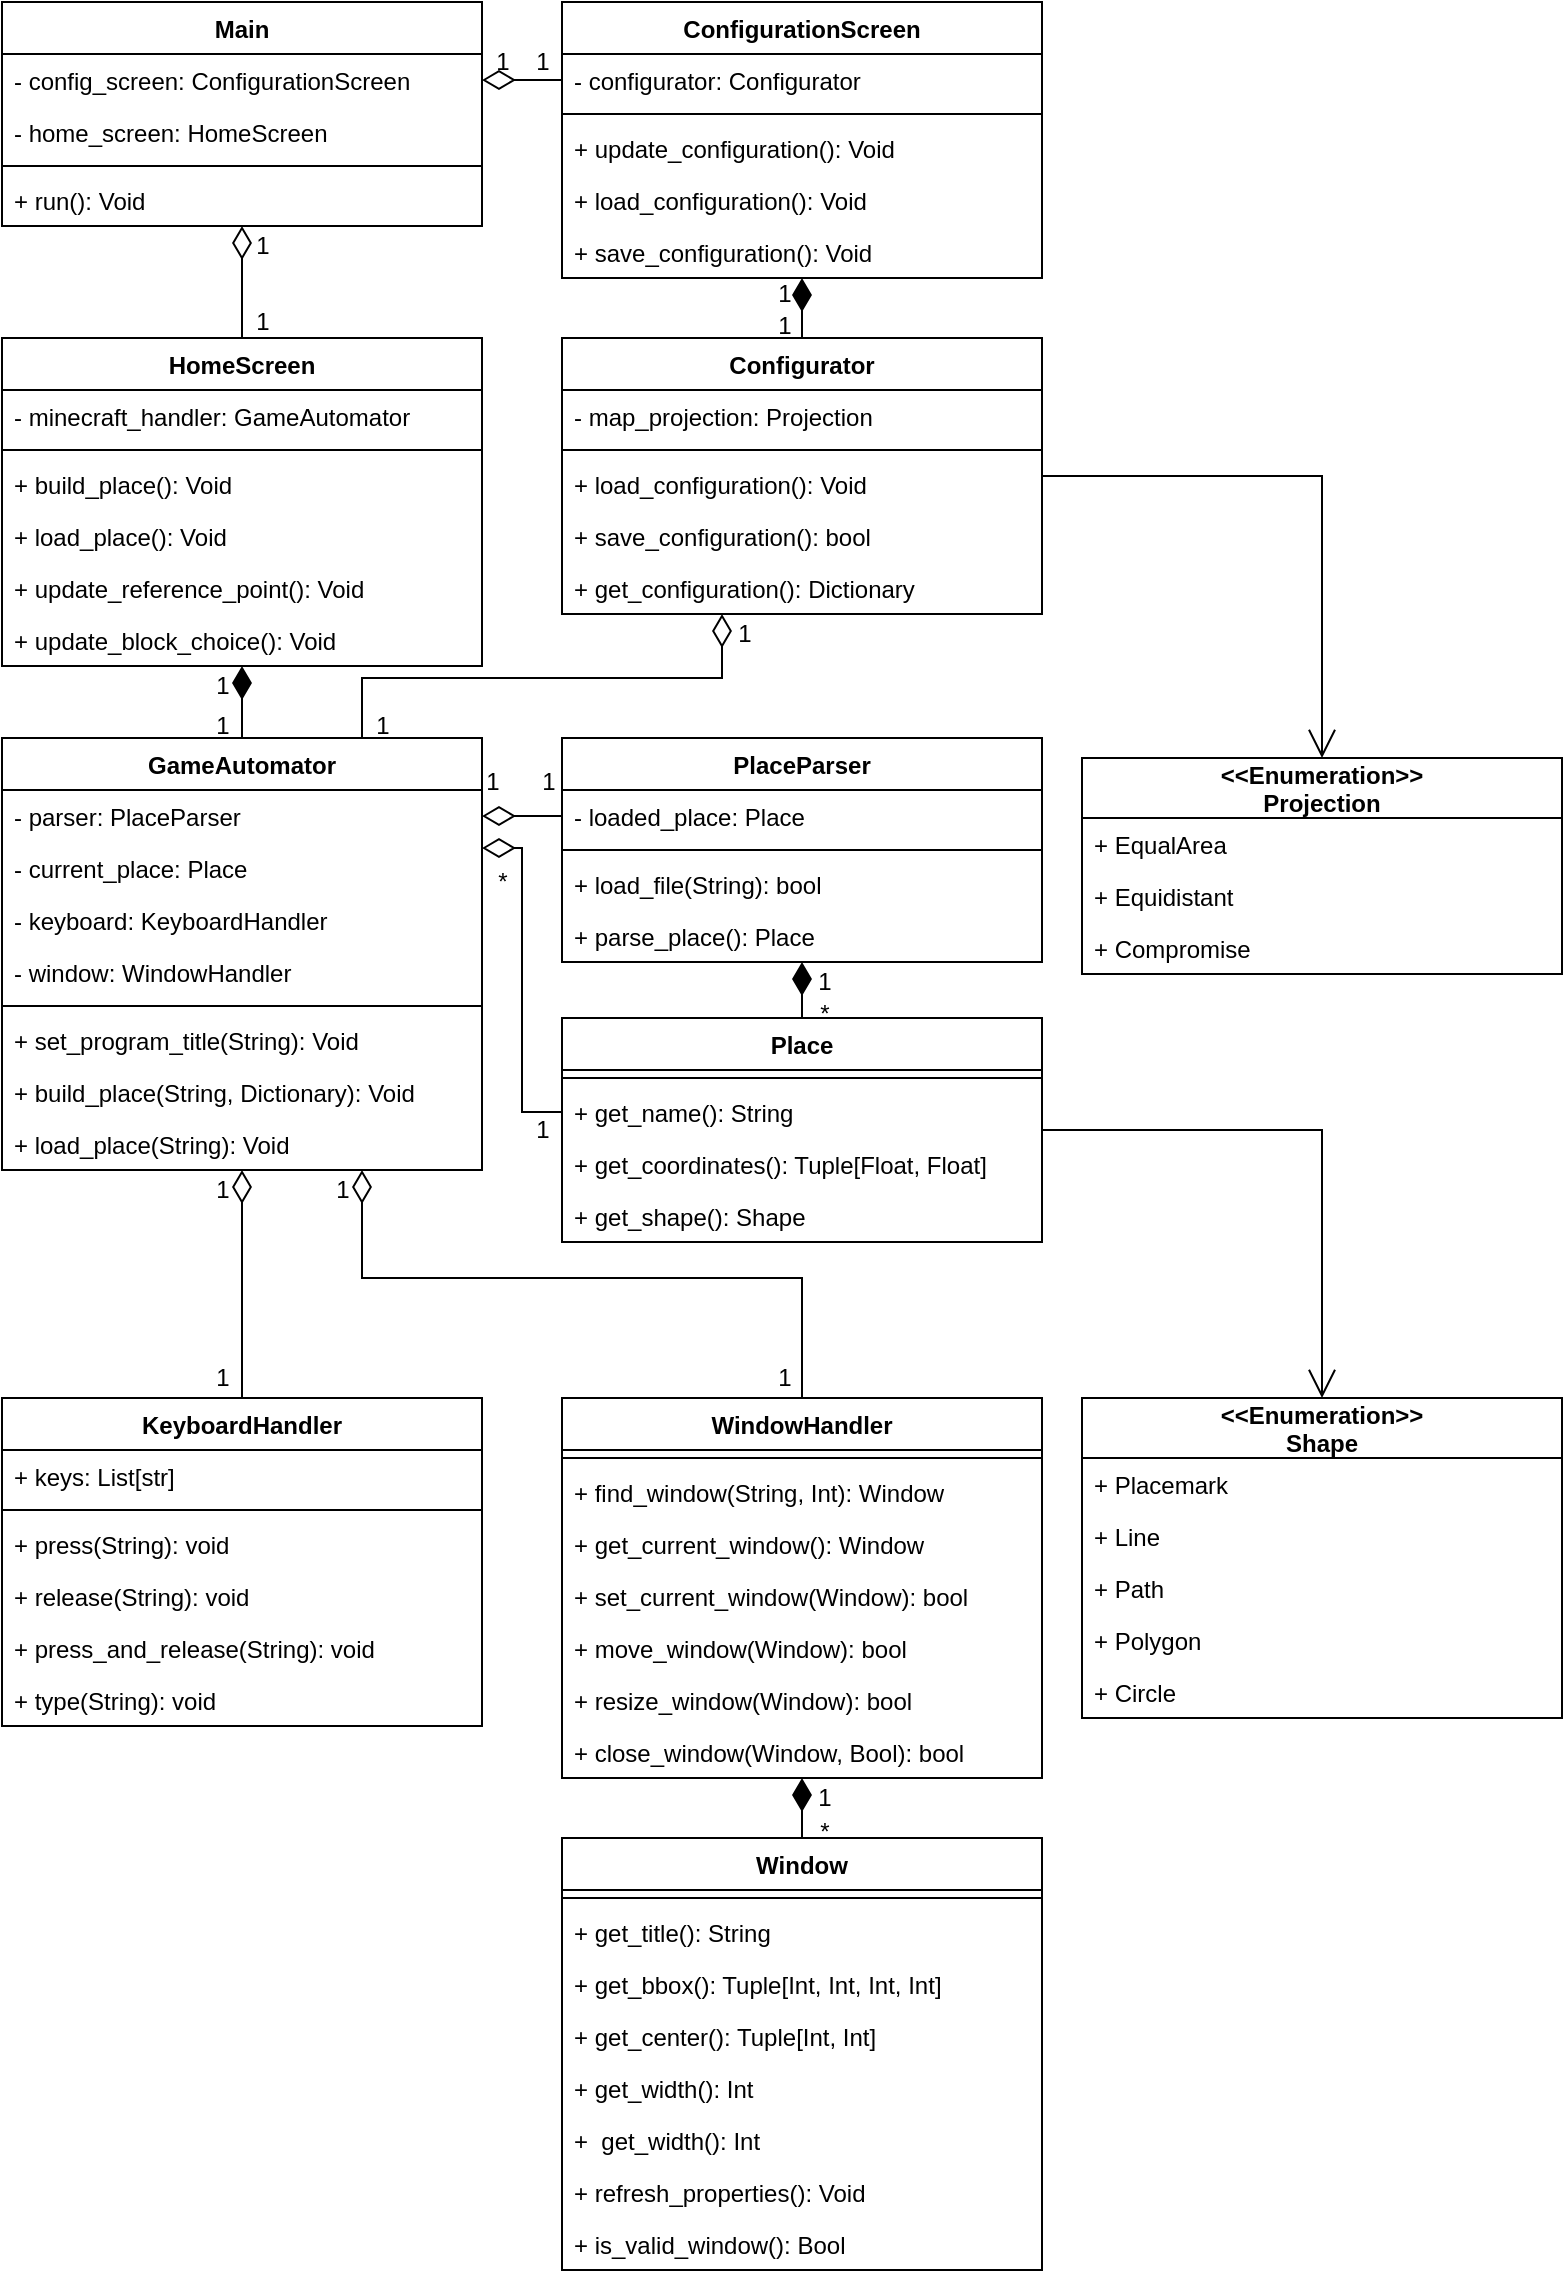 <mxfile version="16.1.2" type="device"><diagram id="C5RBs43oDa-KdzZeNtuy" name="Page-1"><mxGraphModel dx="275" dy="1025" grid="1" gridSize="10" guides="1" tooltips="1" connect="1" arrows="1" fold="1" page="1" pageScale="1" pageWidth="827" pageHeight="1169" math="0" shadow="0"><root><mxCell id="WIyWlLk6GJQsqaUBKTNV-0"/><mxCell id="WIyWlLk6GJQsqaUBKTNV-1" parent="WIyWlLk6GJQsqaUBKTNV-0"/><mxCell id="95CAglRb-f2j87i7K6Pp-135" style="edgeStyle=orthogonalEdgeStyle;rounded=0;orthogonalLoop=1;jettySize=auto;html=1;entryX=0.5;entryY=0;entryDx=0;entryDy=0;endArrow=none;endFill=0;jumpSize=6;endSize=12;startSize=14;startArrow=diamondThin;startFill=0;" parent="WIyWlLk6GJQsqaUBKTNV-1" source="95CAglRb-f2j87i7K6Pp-0" target="95CAglRb-f2j87i7K6Pp-16" edge="1"><mxGeometry relative="1" as="geometry"/></mxCell><mxCell id="95CAglRb-f2j87i7K6Pp-0" value="Main" style="swimlane;fontStyle=1;align=center;verticalAlign=top;childLayout=stackLayout;horizontal=1;startSize=26;horizontalStack=0;resizeParent=1;resizeParentMax=0;resizeLast=0;collapsible=1;marginBottom=0;" parent="WIyWlLk6GJQsqaUBKTNV-1" vertex="1"><mxGeometry x="860" y="50" width="240" height="112" as="geometry"/></mxCell><mxCell id="95CAglRb-f2j87i7K6Pp-1" value="- config_screen: ConfigurationScreen" style="text;strokeColor=none;fillColor=none;align=left;verticalAlign=top;spacingLeft=4;spacingRight=4;overflow=hidden;rotatable=0;points=[[0,0.5],[1,0.5]];portConstraint=eastwest;" parent="95CAglRb-f2j87i7K6Pp-0" vertex="1"><mxGeometry y="26" width="240" height="26" as="geometry"/></mxCell><mxCell id="95CAglRb-f2j87i7K6Pp-2" value="- home_screen: HomeScreen" style="text;strokeColor=none;fillColor=none;align=left;verticalAlign=top;spacingLeft=4;spacingRight=4;overflow=hidden;rotatable=0;points=[[0,0.5],[1,0.5]];portConstraint=eastwest;" parent="95CAglRb-f2j87i7K6Pp-0" vertex="1"><mxGeometry y="52" width="240" height="26" as="geometry"/></mxCell><mxCell id="95CAglRb-f2j87i7K6Pp-3" value="" style="line;strokeWidth=1;fillColor=none;align=left;verticalAlign=middle;spacingTop=-1;spacingLeft=3;spacingRight=3;rotatable=0;labelPosition=right;points=[];portConstraint=eastwest;" parent="95CAglRb-f2j87i7K6Pp-0" vertex="1"><mxGeometry y="78" width="240" height="8" as="geometry"/></mxCell><mxCell id="95CAglRb-f2j87i7K6Pp-8" value="+ run(): Void" style="text;strokeColor=none;fillColor=none;align=left;verticalAlign=top;spacingLeft=4;spacingRight=4;overflow=hidden;rotatable=0;points=[[0,0.5],[1,0.5]];portConstraint=eastwest;" parent="95CAglRb-f2j87i7K6Pp-0" vertex="1"><mxGeometry y="86" width="240" height="26" as="geometry"/></mxCell><mxCell id="95CAglRb-f2j87i7K6Pp-136" style="edgeStyle=orthogonalEdgeStyle;rounded=0;orthogonalLoop=1;jettySize=auto;html=1;entryX=0.5;entryY=0;entryDx=0;entryDy=0;endSize=12;startSize=14;endArrow=none;endFill=0;startArrow=diamondThin;startFill=1;" parent="WIyWlLk6GJQsqaUBKTNV-1" source="95CAglRb-f2j87i7K6Pp-9" target="95CAglRb-f2j87i7K6Pp-26" edge="1"><mxGeometry relative="1" as="geometry"/></mxCell><mxCell id="95CAglRb-f2j87i7K6Pp-9" value="ConfigurationScreen" style="swimlane;fontStyle=1;align=center;verticalAlign=top;childLayout=stackLayout;horizontal=1;startSize=26;horizontalStack=0;resizeParent=1;resizeParentMax=0;resizeLast=0;collapsible=1;marginBottom=0;" parent="WIyWlLk6GJQsqaUBKTNV-1" vertex="1"><mxGeometry x="1140" y="50" width="240" height="138" as="geometry"/></mxCell><mxCell id="95CAglRb-f2j87i7K6Pp-10" value="- configurator: Configurator" style="text;strokeColor=none;fillColor=none;align=left;verticalAlign=top;spacingLeft=4;spacingRight=4;overflow=hidden;rotatable=0;points=[[0,0.5],[1,0.5]];portConstraint=eastwest;" parent="95CAglRb-f2j87i7K6Pp-9" vertex="1"><mxGeometry y="26" width="240" height="26" as="geometry"/></mxCell><mxCell id="95CAglRb-f2j87i7K6Pp-11" value="" style="line;strokeWidth=1;fillColor=none;align=left;verticalAlign=middle;spacingTop=-1;spacingLeft=3;spacingRight=3;rotatable=0;labelPosition=right;points=[];portConstraint=eastwest;" parent="95CAglRb-f2j87i7K6Pp-9" vertex="1"><mxGeometry y="52" width="240" height="8" as="geometry"/></mxCell><mxCell id="95CAglRb-f2j87i7K6Pp-12" value="+ update_configuration(): Void" style="text;strokeColor=none;fillColor=none;align=left;verticalAlign=top;spacingLeft=4;spacingRight=4;overflow=hidden;rotatable=0;points=[[0,0.5],[1,0.5]];portConstraint=eastwest;" parent="95CAglRb-f2j87i7K6Pp-9" vertex="1"><mxGeometry y="60" width="240" height="26" as="geometry"/></mxCell><mxCell id="95CAglRb-f2j87i7K6Pp-13" value="+ load_configuration(): Void" style="text;strokeColor=none;fillColor=none;align=left;verticalAlign=top;spacingLeft=4;spacingRight=4;overflow=hidden;rotatable=0;points=[[0,0.5],[1,0.5]];portConstraint=eastwest;" parent="95CAglRb-f2j87i7K6Pp-9" vertex="1"><mxGeometry y="86" width="240" height="26" as="geometry"/></mxCell><mxCell id="95CAglRb-f2j87i7K6Pp-14" value="+ save_configuration(): Void" style="text;strokeColor=none;fillColor=none;align=left;verticalAlign=top;spacingLeft=4;spacingRight=4;overflow=hidden;rotatable=0;points=[[0,0.5],[1,0.5]];portConstraint=eastwest;" parent="95CAglRb-f2j87i7K6Pp-9" vertex="1"><mxGeometry y="112" width="240" height="26" as="geometry"/></mxCell><mxCell id="95CAglRb-f2j87i7K6Pp-137" style="edgeStyle=orthogonalEdgeStyle;rounded=0;orthogonalLoop=1;jettySize=auto;html=1;entryX=0.5;entryY=0;entryDx=0;entryDy=0;endSize=12;startSize=14;endArrow=none;endFill=0;startArrow=diamondThin;startFill=1;" parent="WIyWlLk6GJQsqaUBKTNV-1" source="95CAglRb-f2j87i7K6Pp-16" target="95CAglRb-f2j87i7K6Pp-37" edge="1"><mxGeometry relative="1" as="geometry"/></mxCell><mxCell id="95CAglRb-f2j87i7K6Pp-16" value="HomeScreen" style="swimlane;fontStyle=1;align=center;verticalAlign=top;childLayout=stackLayout;horizontal=1;startSize=26;horizontalStack=0;resizeParent=1;resizeParentMax=0;resizeLast=0;collapsible=1;marginBottom=0;" parent="WIyWlLk6GJQsqaUBKTNV-1" vertex="1"><mxGeometry x="860" y="218" width="240" height="164" as="geometry"/></mxCell><mxCell id="95CAglRb-f2j87i7K6Pp-17" value="- minecraft_handler: GameAutomator" style="text;strokeColor=none;fillColor=none;align=left;verticalAlign=top;spacingLeft=4;spacingRight=4;overflow=hidden;rotatable=0;points=[[0,0.5],[1,0.5]];portConstraint=eastwest;" parent="95CAglRb-f2j87i7K6Pp-16" vertex="1"><mxGeometry y="26" width="240" height="26" as="geometry"/></mxCell><mxCell id="95CAglRb-f2j87i7K6Pp-19" value="" style="line;strokeWidth=1;fillColor=none;align=left;verticalAlign=middle;spacingTop=-1;spacingLeft=3;spacingRight=3;rotatable=0;labelPosition=right;points=[];portConstraint=eastwest;" parent="95CAglRb-f2j87i7K6Pp-16" vertex="1"><mxGeometry y="52" width="240" height="8" as="geometry"/></mxCell><mxCell id="95CAglRb-f2j87i7K6Pp-20" value="+ build_place(): Void" style="text;strokeColor=none;fillColor=none;align=left;verticalAlign=top;spacingLeft=4;spacingRight=4;overflow=hidden;rotatable=0;points=[[0,0.5],[1,0.5]];portConstraint=eastwest;" parent="95CAglRb-f2j87i7K6Pp-16" vertex="1"><mxGeometry y="60" width="240" height="26" as="geometry"/></mxCell><mxCell id="95CAglRb-f2j87i7K6Pp-21" value="+ load_place(): Void" style="text;strokeColor=none;fillColor=none;align=left;verticalAlign=top;spacingLeft=4;spacingRight=4;overflow=hidden;rotatable=0;points=[[0,0.5],[1,0.5]];portConstraint=eastwest;" parent="95CAglRb-f2j87i7K6Pp-16" vertex="1"><mxGeometry y="86" width="240" height="26" as="geometry"/></mxCell><mxCell id="95CAglRb-f2j87i7K6Pp-22" value="+ update_reference_point(): Void" style="text;strokeColor=none;fillColor=none;align=left;verticalAlign=top;spacingLeft=4;spacingRight=4;overflow=hidden;rotatable=0;points=[[0,0.5],[1,0.5]];portConstraint=eastwest;" parent="95CAglRb-f2j87i7K6Pp-16" vertex="1"><mxGeometry y="112" width="240" height="26" as="geometry"/></mxCell><mxCell id="95CAglRb-f2j87i7K6Pp-23" value="+ update_block_choice(): Void" style="text;strokeColor=none;fillColor=none;align=left;verticalAlign=top;spacingLeft=4;spacingRight=4;overflow=hidden;rotatable=0;points=[[0,0.5],[1,0.5]];portConstraint=eastwest;" parent="95CAglRb-f2j87i7K6Pp-16" vertex="1"><mxGeometry y="138" width="240" height="26" as="geometry"/></mxCell><mxCell id="95CAglRb-f2j87i7K6Pp-138" style="edgeStyle=orthogonalEdgeStyle;rounded=0;orthogonalLoop=1;jettySize=auto;html=1;entryX=0.75;entryY=0;entryDx=0;entryDy=0;endSize=12;startSize=14;endArrow=none;endFill=0;startArrow=diamondThin;startFill=0;" parent="WIyWlLk6GJQsqaUBKTNV-1" source="95CAglRb-f2j87i7K6Pp-26" target="95CAglRb-f2j87i7K6Pp-37" edge="1"><mxGeometry relative="1" as="geometry"><Array as="points"><mxPoint x="1220" y="388"/><mxPoint x="1040" y="388"/></Array></mxGeometry></mxCell><mxCell id="95CAglRb-f2j87i7K6Pp-139" style="edgeStyle=orthogonalEdgeStyle;rounded=0;orthogonalLoop=1;jettySize=auto;html=1;entryX=0.5;entryY=0;entryDx=0;entryDy=0;endSize=12;startSize=14;endArrow=open;endFill=0;" parent="WIyWlLk6GJQsqaUBKTNV-1" source="95CAglRb-f2j87i7K6Pp-26" target="95CAglRb-f2j87i7K6Pp-109" edge="1"><mxGeometry relative="1" as="geometry"/></mxCell><mxCell id="95CAglRb-f2j87i7K6Pp-26" value="Configurator" style="swimlane;fontStyle=1;align=center;verticalAlign=top;childLayout=stackLayout;horizontal=1;startSize=26;horizontalStack=0;resizeParent=1;resizeParentMax=0;resizeLast=0;collapsible=1;marginBottom=0;" parent="WIyWlLk6GJQsqaUBKTNV-1" vertex="1"><mxGeometry x="1140" y="218" width="240" height="138" as="geometry"/></mxCell><mxCell id="95CAglRb-f2j87i7K6Pp-114" value="- map_projection: Projection" style="text;strokeColor=none;fillColor=none;align=left;verticalAlign=top;spacingLeft=4;spacingRight=4;overflow=hidden;rotatable=0;points=[[0,0.5],[1,0.5]];portConstraint=eastwest;" parent="95CAglRb-f2j87i7K6Pp-26" vertex="1"><mxGeometry y="26" width="240" height="26" as="geometry"/></mxCell><mxCell id="95CAglRb-f2j87i7K6Pp-33" value="" style="line;strokeWidth=1;fillColor=none;align=left;verticalAlign=middle;spacingTop=-1;spacingLeft=3;spacingRight=3;rotatable=0;labelPosition=right;points=[];portConstraint=eastwest;" parent="95CAglRb-f2j87i7K6Pp-26" vertex="1"><mxGeometry y="52" width="240" height="8" as="geometry"/></mxCell><mxCell id="95CAglRb-f2j87i7K6Pp-34" value="+ load_configuration(): Void" style="text;strokeColor=none;fillColor=none;align=left;verticalAlign=top;spacingLeft=4;spacingRight=4;overflow=hidden;rotatable=0;points=[[0,0.5],[1,0.5]];portConstraint=eastwest;" parent="95CAglRb-f2j87i7K6Pp-26" vertex="1"><mxGeometry y="60" width="240" height="26" as="geometry"/></mxCell><mxCell id="95CAglRb-f2j87i7K6Pp-35" value="+ save_configuration(): bool" style="text;strokeColor=none;fillColor=none;align=left;verticalAlign=top;spacingLeft=4;spacingRight=4;overflow=hidden;rotatable=0;points=[[0,0.5],[1,0.5]];portConstraint=eastwest;" parent="95CAglRb-f2j87i7K6Pp-26" vertex="1"><mxGeometry y="86" width="240" height="26" as="geometry"/></mxCell><mxCell id="95CAglRb-f2j87i7K6Pp-36" value="+ get_configuration(): Dictionary" style="text;strokeColor=none;fillColor=none;align=left;verticalAlign=top;spacingLeft=4;spacingRight=4;overflow=hidden;rotatable=0;points=[[0,0.5],[1,0.5]];portConstraint=eastwest;" parent="95CAglRb-f2j87i7K6Pp-26" vertex="1"><mxGeometry y="112" width="240" height="26" as="geometry"/></mxCell><mxCell id="95CAglRb-f2j87i7K6Pp-126" style="edgeStyle=orthogonalEdgeStyle;rounded=0;orthogonalLoop=1;jettySize=auto;html=1;entryX=0.5;entryY=0;entryDx=0;entryDy=0;endSize=12;startSize=14;endArrow=none;endFill=0;startArrow=diamondThin;startFill=0;" parent="WIyWlLk6GJQsqaUBKTNV-1" source="95CAglRb-f2j87i7K6Pp-37" target="95CAglRb-f2j87i7K6Pp-55" edge="1"><mxGeometry relative="1" as="geometry"/></mxCell><mxCell id="95CAglRb-f2j87i7K6Pp-127" style="edgeStyle=orthogonalEdgeStyle;rounded=0;orthogonalLoop=1;jettySize=auto;html=1;entryX=0.5;entryY=0;entryDx=0;entryDy=0;endSize=12;startSize=14;endArrow=none;endFill=0;startArrow=diamondThin;startFill=0;" parent="WIyWlLk6GJQsqaUBKTNV-1" source="95CAglRb-f2j87i7K6Pp-37" target="95CAglRb-f2j87i7K6Pp-94" edge="1"><mxGeometry relative="1" as="geometry"><Array as="points"><mxPoint x="1040" y="688"/><mxPoint x="1260" y="688"/></Array></mxGeometry></mxCell><mxCell id="95CAglRb-f2j87i7K6Pp-37" value="GameAutomator" style="swimlane;fontStyle=1;align=center;verticalAlign=top;childLayout=stackLayout;horizontal=1;startSize=26;horizontalStack=0;resizeParent=1;resizeParentMax=0;resizeLast=0;collapsible=1;marginBottom=0;" parent="WIyWlLk6GJQsqaUBKTNV-1" vertex="1"><mxGeometry x="860" y="418" width="240" height="216" as="geometry"/></mxCell><mxCell id="95CAglRb-f2j87i7K6Pp-43" value="- parser: PlaceParser" style="text;strokeColor=none;fillColor=none;align=left;verticalAlign=top;spacingLeft=4;spacingRight=4;overflow=hidden;rotatable=0;points=[[0,0.5],[1,0.5]];portConstraint=eastwest;" parent="95CAglRb-f2j87i7K6Pp-37" vertex="1"><mxGeometry y="26" width="240" height="26" as="geometry"/></mxCell><mxCell id="95CAglRb-f2j87i7K6Pp-39" value="- current_place: Place" style="text;strokeColor=none;fillColor=none;align=left;verticalAlign=top;spacingLeft=4;spacingRight=4;overflow=hidden;rotatable=0;points=[[0,0.5],[1,0.5]];portConstraint=eastwest;" parent="95CAglRb-f2j87i7K6Pp-37" vertex="1"><mxGeometry y="52" width="240" height="26" as="geometry"/></mxCell><mxCell id="95CAglRb-f2j87i7K6Pp-41" value="- keyboard: KeyboardHandler" style="text;strokeColor=none;fillColor=none;align=left;verticalAlign=top;spacingLeft=4;spacingRight=4;overflow=hidden;rotatable=0;points=[[0,0.5],[1,0.5]];portConstraint=eastwest;" parent="95CAglRb-f2j87i7K6Pp-37" vertex="1"><mxGeometry y="78" width="240" height="26" as="geometry"/></mxCell><mxCell id="95CAglRb-f2j87i7K6Pp-42" value="- window: WindowHandler" style="text;strokeColor=none;fillColor=none;align=left;verticalAlign=top;spacingLeft=4;spacingRight=4;overflow=hidden;rotatable=0;points=[[0,0.5],[1,0.5]];portConstraint=eastwest;" parent="95CAglRb-f2j87i7K6Pp-37" vertex="1"><mxGeometry y="104" width="240" height="26" as="geometry"/></mxCell><mxCell id="95CAglRb-f2j87i7K6Pp-44" value="" style="line;strokeWidth=1;fillColor=none;align=left;verticalAlign=middle;spacingTop=-1;spacingLeft=3;spacingRight=3;rotatable=0;labelPosition=right;points=[];portConstraint=eastwest;" parent="95CAglRb-f2j87i7K6Pp-37" vertex="1"><mxGeometry y="130" width="240" height="8" as="geometry"/></mxCell><mxCell id="95CAglRb-f2j87i7K6Pp-52" value="+ set_program_title(String): Void" style="text;strokeColor=none;fillColor=none;align=left;verticalAlign=top;spacingLeft=4;spacingRight=4;overflow=hidden;rotatable=0;points=[[0,0.5],[1,0.5]];portConstraint=eastwest;" parent="95CAglRb-f2j87i7K6Pp-37" vertex="1"><mxGeometry y="138" width="240" height="26" as="geometry"/></mxCell><mxCell id="95CAglRb-f2j87i7K6Pp-53" value="+ build_place(String, Dictionary): Void" style="text;strokeColor=none;fillColor=none;align=left;verticalAlign=top;spacingLeft=4;spacingRight=4;overflow=hidden;rotatable=0;points=[[0,0.5],[1,0.5]];portConstraint=eastwest;" parent="95CAglRb-f2j87i7K6Pp-37" vertex="1"><mxGeometry y="164" width="240" height="26" as="geometry"/></mxCell><mxCell id="95CAglRb-f2j87i7K6Pp-54" value="+ load_place(String): Void" style="text;strokeColor=none;fillColor=none;align=left;verticalAlign=top;spacingLeft=4;spacingRight=4;overflow=hidden;rotatable=0;points=[[0,0.5],[1,0.5]];portConstraint=eastwest;" parent="95CAglRb-f2j87i7K6Pp-37" vertex="1"><mxGeometry y="190" width="240" height="26" as="geometry"/></mxCell><mxCell id="95CAglRb-f2j87i7K6Pp-55" value="KeyboardHandler" style="swimlane;fontStyle=1;align=center;verticalAlign=top;childLayout=stackLayout;horizontal=1;startSize=26;horizontalStack=0;resizeParent=1;resizeParentMax=0;resizeLast=0;collapsible=1;marginBottom=0;" parent="WIyWlLk6GJQsqaUBKTNV-1" vertex="1"><mxGeometry x="860" y="748" width="240" height="164" as="geometry"/></mxCell><mxCell id="95CAglRb-f2j87i7K6Pp-57" value="+ keys: List[str]" style="text;strokeColor=none;fillColor=none;align=left;verticalAlign=top;spacingLeft=4;spacingRight=4;overflow=hidden;rotatable=0;points=[[0,0.5],[1,0.5]];portConstraint=eastwest;" parent="95CAglRb-f2j87i7K6Pp-55" vertex="1"><mxGeometry y="26" width="240" height="26" as="geometry"/></mxCell><mxCell id="95CAglRb-f2j87i7K6Pp-58" value="" style="line;strokeWidth=1;fillColor=none;align=left;verticalAlign=middle;spacingTop=-1;spacingLeft=3;spacingRight=3;rotatable=0;labelPosition=right;points=[];portConstraint=eastwest;" parent="95CAglRb-f2j87i7K6Pp-55" vertex="1"><mxGeometry y="52" width="240" height="8" as="geometry"/></mxCell><mxCell id="95CAglRb-f2j87i7K6Pp-60" value="+ press(String): void" style="text;strokeColor=none;fillColor=none;align=left;verticalAlign=top;spacingLeft=4;spacingRight=4;overflow=hidden;rotatable=0;points=[[0,0.5],[1,0.5]];portConstraint=eastwest;" parent="95CAglRb-f2j87i7K6Pp-55" vertex="1"><mxGeometry y="60" width="240" height="26" as="geometry"/></mxCell><mxCell id="95CAglRb-f2j87i7K6Pp-61" value="+ release(String): void" style="text;strokeColor=none;fillColor=none;align=left;verticalAlign=top;spacingLeft=4;spacingRight=4;overflow=hidden;rotatable=0;points=[[0,0.5],[1,0.5]];portConstraint=eastwest;" parent="95CAglRb-f2j87i7K6Pp-55" vertex="1"><mxGeometry y="86" width="240" height="26" as="geometry"/></mxCell><mxCell id="95CAglRb-f2j87i7K6Pp-62" value="+ press_and_release(String): void" style="text;strokeColor=none;fillColor=none;align=left;verticalAlign=top;spacingLeft=4;spacingRight=4;overflow=hidden;rotatable=0;points=[[0,0.5],[1,0.5]];portConstraint=eastwest;" parent="95CAglRb-f2j87i7K6Pp-55" vertex="1"><mxGeometry y="112" width="240" height="26" as="geometry"/></mxCell><mxCell id="95CAglRb-f2j87i7K6Pp-63" value="+ type(String): void" style="text;strokeColor=none;fillColor=none;align=left;verticalAlign=top;spacingLeft=4;spacingRight=4;overflow=hidden;rotatable=0;points=[[0,0.5],[1,0.5]];portConstraint=eastwest;" parent="95CAglRb-f2j87i7K6Pp-55" vertex="1"><mxGeometry y="138" width="240" height="26" as="geometry"/></mxCell><mxCell id="95CAglRb-f2j87i7K6Pp-120" style="edgeStyle=orthogonalEdgeStyle;rounded=0;orthogonalLoop=1;jettySize=auto;html=1;entryX=0.5;entryY=0;entryDx=0;entryDy=0;endArrow=none;endFill=0;endSize=12;startSize=14;startArrow=diamondThin;startFill=1;" parent="WIyWlLk6GJQsqaUBKTNV-1" source="95CAglRb-f2j87i7K6Pp-64" target="95CAglRb-f2j87i7K6Pp-71" edge="1"><mxGeometry relative="1" as="geometry"/></mxCell><mxCell id="95CAglRb-f2j87i7K6Pp-64" value="PlaceParser" style="swimlane;fontStyle=1;align=center;verticalAlign=top;childLayout=stackLayout;horizontal=1;startSize=26;horizontalStack=0;resizeParent=1;resizeParentMax=0;resizeLast=0;collapsible=1;marginBottom=0;" parent="WIyWlLk6GJQsqaUBKTNV-1" vertex="1"><mxGeometry x="1140" y="418" width="240" height="112" as="geometry"/></mxCell><mxCell id="95CAglRb-f2j87i7K6Pp-66" value="- loaded_place: Place" style="text;strokeColor=none;fillColor=none;align=left;verticalAlign=top;spacingLeft=4;spacingRight=4;overflow=hidden;rotatable=0;points=[[0,0.5],[1,0.5]];portConstraint=eastwest;" parent="95CAglRb-f2j87i7K6Pp-64" vertex="1"><mxGeometry y="26" width="240" height="26" as="geometry"/></mxCell><mxCell id="95CAglRb-f2j87i7K6Pp-67" value="" style="line;strokeWidth=1;fillColor=none;align=left;verticalAlign=middle;spacingTop=-1;spacingLeft=3;spacingRight=3;rotatable=0;labelPosition=right;points=[];portConstraint=eastwest;" parent="95CAglRb-f2j87i7K6Pp-64" vertex="1"><mxGeometry y="52" width="240" height="8" as="geometry"/></mxCell><mxCell id="95CAglRb-f2j87i7K6Pp-68" value="+ load_file(String): bool" style="text;strokeColor=none;fillColor=none;align=left;verticalAlign=top;spacingLeft=4;spacingRight=4;overflow=hidden;rotatable=0;points=[[0,0.5],[1,0.5]];portConstraint=eastwest;" parent="95CAglRb-f2j87i7K6Pp-64" vertex="1"><mxGeometry y="60" width="240" height="26" as="geometry"/></mxCell><mxCell id="95CAglRb-f2j87i7K6Pp-69" value="+ parse_place(): Place" style="text;strokeColor=none;fillColor=none;align=left;verticalAlign=top;spacingLeft=4;spacingRight=4;overflow=hidden;rotatable=0;points=[[0,0.5],[1,0.5]];portConstraint=eastwest;" parent="95CAglRb-f2j87i7K6Pp-64" vertex="1"><mxGeometry y="86" width="240" height="26" as="geometry"/></mxCell><mxCell id="95CAglRb-f2j87i7K6Pp-141" style="edgeStyle=orthogonalEdgeStyle;rounded=0;jumpSize=6;orthogonalLoop=1;jettySize=auto;html=1;entryX=0.5;entryY=0;entryDx=0;entryDy=0;endArrow=open;endFill=0;startSize=14;endSize=12;" parent="WIyWlLk6GJQsqaUBKTNV-1" source="95CAglRb-f2j87i7K6Pp-71" target="95CAglRb-f2j87i7K6Pp-103" edge="1"><mxGeometry relative="1" as="geometry"/></mxCell><mxCell id="95CAglRb-f2j87i7K6Pp-71" value="Place" style="swimlane;fontStyle=1;align=center;verticalAlign=top;childLayout=stackLayout;horizontal=1;startSize=26;horizontalStack=0;resizeParent=1;resizeParentMax=0;resizeLast=0;collapsible=1;marginBottom=0;" parent="WIyWlLk6GJQsqaUBKTNV-1" vertex="1"><mxGeometry x="1140" y="558" width="240" height="112" as="geometry"/></mxCell><mxCell id="95CAglRb-f2j87i7K6Pp-75" value="" style="line;strokeWidth=1;fillColor=none;align=left;verticalAlign=middle;spacingTop=-1;spacingLeft=3;spacingRight=3;rotatable=0;labelPosition=right;points=[];portConstraint=eastwest;" parent="95CAglRb-f2j87i7K6Pp-71" vertex="1"><mxGeometry y="26" width="240" height="8" as="geometry"/></mxCell><mxCell id="95CAglRb-f2j87i7K6Pp-76" value="+ get_name(): String" style="text;strokeColor=none;fillColor=none;align=left;verticalAlign=top;spacingLeft=4;spacingRight=4;overflow=hidden;rotatable=0;points=[[0,0.5],[1,0.5]];portConstraint=eastwest;" parent="95CAglRb-f2j87i7K6Pp-71" vertex="1"><mxGeometry y="34" width="240" height="26" as="geometry"/></mxCell><mxCell id="95CAglRb-f2j87i7K6Pp-77" value="+ get_coordinates(): Tuple[Float, Float]" style="text;strokeColor=none;fillColor=none;align=left;verticalAlign=top;spacingLeft=4;spacingRight=4;overflow=hidden;rotatable=0;points=[[0,0.5],[1,0.5]];portConstraint=eastwest;" parent="95CAglRb-f2j87i7K6Pp-71" vertex="1"><mxGeometry y="60" width="240" height="26" as="geometry"/></mxCell><mxCell id="95CAglRb-f2j87i7K6Pp-78" value="+ get_shape(): Shape" style="text;strokeColor=none;fillColor=none;align=left;verticalAlign=top;spacingLeft=4;spacingRight=4;overflow=hidden;rotatable=0;points=[[0,0.5],[1,0.5]];portConstraint=eastwest;" parent="95CAglRb-f2j87i7K6Pp-71" vertex="1"><mxGeometry y="86" width="240" height="26" as="geometry"/></mxCell><mxCell id="95CAglRb-f2j87i7K6Pp-79" value="Window" style="swimlane;fontStyle=1;align=center;verticalAlign=top;childLayout=stackLayout;horizontal=1;startSize=26;horizontalStack=0;resizeParent=1;resizeParentMax=0;resizeLast=0;collapsible=1;marginBottom=0;" parent="WIyWlLk6GJQsqaUBKTNV-1" vertex="1"><mxGeometry x="1140" y="968" width="240" height="216" as="geometry"/></mxCell><mxCell id="95CAglRb-f2j87i7K6Pp-86" value="" style="line;strokeWidth=1;fillColor=none;align=left;verticalAlign=middle;spacingTop=-1;spacingLeft=3;spacingRight=3;rotatable=0;labelPosition=right;points=[];portConstraint=eastwest;" parent="95CAglRb-f2j87i7K6Pp-79" vertex="1"><mxGeometry y="26" width="240" height="8" as="geometry"/></mxCell><mxCell id="95CAglRb-f2j87i7K6Pp-87" value="+ get_title(): String" style="text;strokeColor=none;fillColor=none;align=left;verticalAlign=top;spacingLeft=4;spacingRight=4;overflow=hidden;rotatable=0;points=[[0,0.5],[1,0.5]];portConstraint=eastwest;" parent="95CAglRb-f2j87i7K6Pp-79" vertex="1"><mxGeometry y="34" width="240" height="26" as="geometry"/></mxCell><mxCell id="95CAglRb-f2j87i7K6Pp-88" value="+ get_bbox(): Tuple[Int, Int, Int, Int]" style="text;strokeColor=none;fillColor=none;align=left;verticalAlign=top;spacingLeft=4;spacingRight=4;overflow=hidden;rotatable=0;points=[[0,0.5],[1,0.5]];portConstraint=eastwest;" parent="95CAglRb-f2j87i7K6Pp-79" vertex="1"><mxGeometry y="60" width="240" height="26" as="geometry"/></mxCell><mxCell id="95CAglRb-f2j87i7K6Pp-89" value="+ get_center(): Tuple[Int, Int]" style="text;strokeColor=none;fillColor=none;align=left;verticalAlign=top;spacingLeft=4;spacingRight=4;overflow=hidden;rotatable=0;points=[[0,0.5],[1,0.5]];portConstraint=eastwest;" parent="95CAglRb-f2j87i7K6Pp-79" vertex="1"><mxGeometry y="86" width="240" height="26" as="geometry"/></mxCell><mxCell id="95CAglRb-f2j87i7K6Pp-90" value="+ get_width(): Int" style="text;strokeColor=none;fillColor=none;align=left;verticalAlign=top;spacingLeft=4;spacingRight=4;overflow=hidden;rotatable=0;points=[[0,0.5],[1,0.5]];portConstraint=eastwest;" parent="95CAglRb-f2j87i7K6Pp-79" vertex="1"><mxGeometry y="112" width="240" height="26" as="geometry"/></mxCell><mxCell id="95CAglRb-f2j87i7K6Pp-91" value="+  get_width(): Int" style="text;strokeColor=none;fillColor=none;align=left;verticalAlign=top;spacingLeft=4;spacingRight=4;overflow=hidden;rotatable=0;points=[[0,0.5],[1,0.5]];portConstraint=eastwest;" parent="95CAglRb-f2j87i7K6Pp-79" vertex="1"><mxGeometry y="138" width="240" height="26" as="geometry"/></mxCell><mxCell id="95CAglRb-f2j87i7K6Pp-92" value="+ refresh_properties(): Void" style="text;strokeColor=none;fillColor=none;align=left;verticalAlign=top;spacingLeft=4;spacingRight=4;overflow=hidden;rotatable=0;points=[[0,0.5],[1,0.5]];portConstraint=eastwest;" parent="95CAglRb-f2j87i7K6Pp-79" vertex="1"><mxGeometry y="164" width="240" height="26" as="geometry"/></mxCell><mxCell id="95CAglRb-f2j87i7K6Pp-93" value="+ is_valid_window(): Bool" style="text;strokeColor=none;fillColor=none;align=left;verticalAlign=top;spacingLeft=4;spacingRight=4;overflow=hidden;rotatable=0;points=[[0,0.5],[1,0.5]];portConstraint=eastwest;" parent="95CAglRb-f2j87i7K6Pp-79" vertex="1"><mxGeometry y="190" width="240" height="26" as="geometry"/></mxCell><mxCell id="95CAglRb-f2j87i7K6Pp-129" style="edgeStyle=orthogonalEdgeStyle;rounded=0;orthogonalLoop=1;jettySize=auto;html=1;entryX=0.5;entryY=0;entryDx=0;entryDy=0;endSize=12;startSize=14;endArrow=none;endFill=0;startArrow=diamondThin;startFill=1;" parent="WIyWlLk6GJQsqaUBKTNV-1" source="95CAglRb-f2j87i7K6Pp-94" target="95CAglRb-f2j87i7K6Pp-79" edge="1"><mxGeometry relative="1" as="geometry"/></mxCell><mxCell id="95CAglRb-f2j87i7K6Pp-94" value="WindowHandler" style="swimlane;fontStyle=1;align=center;verticalAlign=top;childLayout=stackLayout;horizontal=1;startSize=26;horizontalStack=0;resizeParent=1;resizeParentMax=0;resizeLast=0;collapsible=1;marginBottom=0;" parent="WIyWlLk6GJQsqaUBKTNV-1" vertex="1"><mxGeometry x="1140" y="748" width="240" height="190" as="geometry"/></mxCell><mxCell id="95CAglRb-f2j87i7K6Pp-95" value="" style="line;strokeWidth=1;fillColor=none;align=left;verticalAlign=middle;spacingTop=-1;spacingLeft=3;spacingRight=3;rotatable=0;labelPosition=right;points=[];portConstraint=eastwest;" parent="95CAglRb-f2j87i7K6Pp-94" vertex="1"><mxGeometry y="26" width="240" height="8" as="geometry"/></mxCell><mxCell id="95CAglRb-f2j87i7K6Pp-97" value="+ find_window(String, Int): Window" style="text;strokeColor=none;fillColor=none;align=left;verticalAlign=top;spacingLeft=4;spacingRight=4;overflow=hidden;rotatable=0;points=[[0,0.5],[1,0.5]];portConstraint=eastwest;" parent="95CAglRb-f2j87i7K6Pp-94" vertex="1"><mxGeometry y="34" width="240" height="26" as="geometry"/></mxCell><mxCell id="95CAglRb-f2j87i7K6Pp-98" value="+ get_current_window(): Window" style="text;strokeColor=none;fillColor=none;align=left;verticalAlign=top;spacingLeft=4;spacingRight=4;overflow=hidden;rotatable=0;points=[[0,0.5],[1,0.5]];portConstraint=eastwest;" parent="95CAglRb-f2j87i7K6Pp-94" vertex="1"><mxGeometry y="60" width="240" height="26" as="geometry"/></mxCell><mxCell id="95CAglRb-f2j87i7K6Pp-99" value="+ set_current_window(Window): bool" style="text;strokeColor=none;fillColor=none;align=left;verticalAlign=top;spacingLeft=4;spacingRight=4;overflow=hidden;rotatable=0;points=[[0,0.5],[1,0.5]];portConstraint=eastwest;" parent="95CAglRb-f2j87i7K6Pp-94" vertex="1"><mxGeometry y="86" width="240" height="26" as="geometry"/></mxCell><mxCell id="95CAglRb-f2j87i7K6Pp-100" value="+ move_window(Window): bool" style="text;strokeColor=none;fillColor=none;align=left;verticalAlign=top;spacingLeft=4;spacingRight=4;overflow=hidden;rotatable=0;points=[[0,0.5],[1,0.5]];portConstraint=eastwest;" parent="95CAglRb-f2j87i7K6Pp-94" vertex="1"><mxGeometry y="112" width="240" height="26" as="geometry"/></mxCell><mxCell id="95CAglRb-f2j87i7K6Pp-101" value="+ resize_window(Window): bool" style="text;strokeColor=none;fillColor=none;align=left;verticalAlign=top;spacingLeft=4;spacingRight=4;overflow=hidden;rotatable=0;points=[[0,0.5],[1,0.5]];portConstraint=eastwest;" parent="95CAglRb-f2j87i7K6Pp-94" vertex="1"><mxGeometry y="138" width="240" height="26" as="geometry"/></mxCell><mxCell id="95CAglRb-f2j87i7K6Pp-102" value="+ close_window(Window, Bool): bool" style="text;strokeColor=none;fillColor=none;align=left;verticalAlign=top;spacingLeft=4;spacingRight=4;overflow=hidden;rotatable=0;points=[[0,0.5],[1,0.5]];portConstraint=eastwest;" parent="95CAglRb-f2j87i7K6Pp-94" vertex="1"><mxGeometry y="164" width="240" height="26" as="geometry"/></mxCell><mxCell id="95CAglRb-f2j87i7K6Pp-103" value="&lt;&lt;Enumeration&gt;&gt;&#10;Shape" style="swimlane;fontStyle=1;childLayout=stackLayout;horizontal=1;startSize=30;fillColor=none;horizontalStack=0;resizeParent=1;resizeParentMax=0;resizeLast=0;collapsible=1;marginBottom=0;" parent="WIyWlLk6GJQsqaUBKTNV-1" vertex="1"><mxGeometry x="1400" y="748" width="240" height="160" as="geometry"/></mxCell><mxCell id="95CAglRb-f2j87i7K6Pp-104" value="+ Placemark" style="text;strokeColor=none;fillColor=none;align=left;verticalAlign=top;spacingLeft=4;spacingRight=4;overflow=hidden;rotatable=0;points=[[0,0.5],[1,0.5]];portConstraint=eastwest;" parent="95CAglRb-f2j87i7K6Pp-103" vertex="1"><mxGeometry y="30" width="240" height="26" as="geometry"/></mxCell><mxCell id="95CAglRb-f2j87i7K6Pp-105" value="+ Line" style="text;strokeColor=none;fillColor=none;align=left;verticalAlign=top;spacingLeft=4;spacingRight=4;overflow=hidden;rotatable=0;points=[[0,0.5],[1,0.5]];portConstraint=eastwest;" parent="95CAglRb-f2j87i7K6Pp-103" vertex="1"><mxGeometry y="56" width="240" height="26" as="geometry"/></mxCell><mxCell id="95CAglRb-f2j87i7K6Pp-106" value="+ Path" style="text;strokeColor=none;fillColor=none;align=left;verticalAlign=top;spacingLeft=4;spacingRight=4;overflow=hidden;rotatable=0;points=[[0,0.5],[1,0.5]];portConstraint=eastwest;" parent="95CAglRb-f2j87i7K6Pp-103" vertex="1"><mxGeometry y="82" width="240" height="26" as="geometry"/></mxCell><mxCell id="95CAglRb-f2j87i7K6Pp-107" value="+ Polygon" style="text;strokeColor=none;fillColor=none;align=left;verticalAlign=top;spacingLeft=4;spacingRight=4;overflow=hidden;rotatable=0;points=[[0,0.5],[1,0.5]];portConstraint=eastwest;" parent="95CAglRb-f2j87i7K6Pp-103" vertex="1"><mxGeometry y="108" width="240" height="26" as="geometry"/></mxCell><mxCell id="95CAglRb-f2j87i7K6Pp-108" value="+ Circle" style="text;strokeColor=none;fillColor=none;align=left;verticalAlign=top;spacingLeft=4;spacingRight=4;overflow=hidden;rotatable=0;points=[[0,0.5],[1,0.5]];portConstraint=eastwest;" parent="95CAglRb-f2j87i7K6Pp-103" vertex="1"><mxGeometry y="134" width="240" height="26" as="geometry"/></mxCell><mxCell id="95CAglRb-f2j87i7K6Pp-109" value="&lt;&lt;Enumeration&gt;&gt;&#10;Projection" style="swimlane;fontStyle=1;childLayout=stackLayout;horizontal=1;startSize=30;fillColor=none;horizontalStack=0;resizeParent=1;resizeParentMax=0;resizeLast=0;collapsible=1;marginBottom=0;" parent="WIyWlLk6GJQsqaUBKTNV-1" vertex="1"><mxGeometry x="1400" y="428" width="240" height="108" as="geometry"/></mxCell><mxCell id="95CAglRb-f2j87i7K6Pp-110" value="+ EqualArea" style="text;strokeColor=none;fillColor=none;align=left;verticalAlign=top;spacingLeft=4;spacingRight=4;overflow=hidden;rotatable=0;points=[[0,0.5],[1,0.5]];portConstraint=eastwest;" parent="95CAglRb-f2j87i7K6Pp-109" vertex="1"><mxGeometry y="30" width="240" height="26" as="geometry"/></mxCell><mxCell id="95CAglRb-f2j87i7K6Pp-111" value="+ Equidistant" style="text;strokeColor=none;fillColor=none;align=left;verticalAlign=top;spacingLeft=4;spacingRight=4;overflow=hidden;rotatable=0;points=[[0,0.5],[1,0.5]];portConstraint=eastwest;" parent="95CAglRb-f2j87i7K6Pp-109" vertex="1"><mxGeometry y="56" width="240" height="26" as="geometry"/></mxCell><mxCell id="95CAglRb-f2j87i7K6Pp-112" value="+ Compromise" style="text;strokeColor=none;fillColor=none;align=left;verticalAlign=top;spacingLeft=4;spacingRight=4;overflow=hidden;rotatable=0;points=[[0,0.5],[1,0.5]];portConstraint=eastwest;" parent="95CAglRb-f2j87i7K6Pp-109" vertex="1"><mxGeometry y="82" width="240" height="26" as="geometry"/></mxCell><mxCell id="95CAglRb-f2j87i7K6Pp-123" style="edgeStyle=orthogonalEdgeStyle;rounded=0;orthogonalLoop=1;jettySize=auto;html=1;entryX=0;entryY=0.5;entryDx=0;entryDy=0;endSize=12;startSize=14;endArrow=none;endFill=0;startArrow=diamondThin;startFill=0;" parent="WIyWlLk6GJQsqaUBKTNV-1" source="95CAglRb-f2j87i7K6Pp-43" target="95CAglRb-f2j87i7K6Pp-66" edge="1"><mxGeometry relative="1" as="geometry"/></mxCell><mxCell id="95CAglRb-f2j87i7K6Pp-124" style="edgeStyle=orthogonalEdgeStyle;rounded=0;orthogonalLoop=1;jettySize=auto;html=1;entryX=0;entryY=0.5;entryDx=0;entryDy=0;endSize=12;startSize=14;endArrow=none;endFill=0;startArrow=diamondThin;startFill=0;" parent="WIyWlLk6GJQsqaUBKTNV-1" source="95CAglRb-f2j87i7K6Pp-39" target="95CAglRb-f2j87i7K6Pp-76" edge="1"><mxGeometry relative="1" as="geometry"><Array as="points"><mxPoint x="1120" y="473"/><mxPoint x="1120" y="605"/></Array></mxGeometry></mxCell><mxCell id="95CAglRb-f2j87i7K6Pp-134" style="edgeStyle=orthogonalEdgeStyle;rounded=0;orthogonalLoop=1;jettySize=auto;html=1;entryX=0;entryY=0.5;entryDx=0;entryDy=0;endSize=12;startSize=14;endArrow=none;endFill=0;startArrow=diamondThin;startFill=0;" parent="WIyWlLk6GJQsqaUBKTNV-1" source="95CAglRb-f2j87i7K6Pp-1" target="95CAglRb-f2j87i7K6Pp-10" edge="1"><mxGeometry relative="1" as="geometry"/></mxCell><mxCell id="95CAglRb-f2j87i7K6Pp-144" value="1" style="text;html=1;align=center;verticalAlign=middle;resizable=0;points=[];autosize=1;strokeColor=none;fillColor=none;" parent="WIyWlLk6GJQsqaUBKTNV-1" vertex="1"><mxGeometry x="980" y="162" width="20" height="20" as="geometry"/></mxCell><mxCell id="95CAglRb-f2j87i7K6Pp-146" value="1" style="text;html=1;align=center;verticalAlign=middle;resizable=0;points=[];autosize=1;strokeColor=none;fillColor=none;" parent="WIyWlLk6GJQsqaUBKTNV-1" vertex="1"><mxGeometry x="980" y="200" width="20" height="20" as="geometry"/></mxCell><mxCell id="95CAglRb-f2j87i7K6Pp-147" value="1" style="text;html=1;align=center;verticalAlign=middle;resizable=0;points=[];autosize=1;strokeColor=none;fillColor=none;" parent="WIyWlLk6GJQsqaUBKTNV-1" vertex="1"><mxGeometry x="1100" y="70" width="20" height="20" as="geometry"/></mxCell><mxCell id="95CAglRb-f2j87i7K6Pp-148" value="1" style="text;html=1;align=center;verticalAlign=middle;resizable=0;points=[];autosize=1;strokeColor=none;fillColor=none;" parent="WIyWlLk6GJQsqaUBKTNV-1" vertex="1"><mxGeometry x="1120" y="70" width="20" height="20" as="geometry"/></mxCell><mxCell id="95CAglRb-f2j87i7K6Pp-149" value="1" style="text;html=1;align=center;verticalAlign=middle;resizable=0;points=[];autosize=1;strokeColor=none;fillColor=none;" parent="WIyWlLk6GJQsqaUBKTNV-1" vertex="1"><mxGeometry x="1241" y="186" width="20" height="20" as="geometry"/></mxCell><mxCell id="95CAglRb-f2j87i7K6Pp-150" value="1" style="text;html=1;align=center;verticalAlign=middle;resizable=0;points=[];autosize=1;strokeColor=none;fillColor=none;" parent="WIyWlLk6GJQsqaUBKTNV-1" vertex="1"><mxGeometry x="1261" y="530" width="20" height="20" as="geometry"/></mxCell><mxCell id="95CAglRb-f2j87i7K6Pp-151" value="*" style="text;html=1;align=center;verticalAlign=middle;resizable=0;points=[];autosize=1;strokeColor=none;fillColor=none;" parent="WIyWlLk6GJQsqaUBKTNV-1" vertex="1"><mxGeometry x="1261" y="546" width="20" height="20" as="geometry"/></mxCell><mxCell id="95CAglRb-f2j87i7K6Pp-152" value="1" style="text;html=1;align=center;verticalAlign=middle;resizable=0;points=[];autosize=1;strokeColor=none;fillColor=none;" parent="WIyWlLk6GJQsqaUBKTNV-1" vertex="1"><mxGeometry x="1261" y="938" width="20" height="20" as="geometry"/></mxCell><mxCell id="95CAglRb-f2j87i7K6Pp-153" value="*" style="text;html=1;align=center;verticalAlign=middle;resizable=0;points=[];autosize=1;strokeColor=none;fillColor=none;" parent="WIyWlLk6GJQsqaUBKTNV-1" vertex="1"><mxGeometry x="1261" y="955" width="20" height="20" as="geometry"/></mxCell><mxCell id="95CAglRb-f2j87i7K6Pp-154" value="1" style="text;html=1;align=center;verticalAlign=middle;resizable=0;points=[];autosize=1;strokeColor=none;fillColor=none;" parent="WIyWlLk6GJQsqaUBKTNV-1" vertex="1"><mxGeometry x="960" y="634" width="20" height="20" as="geometry"/></mxCell><mxCell id="95CAglRb-f2j87i7K6Pp-155" value="1" style="text;html=1;align=center;verticalAlign=middle;resizable=0;points=[];autosize=1;strokeColor=none;fillColor=none;" parent="WIyWlLk6GJQsqaUBKTNV-1" vertex="1"><mxGeometry x="960" y="728" width="20" height="20" as="geometry"/></mxCell><mxCell id="95CAglRb-f2j87i7K6Pp-156" value="1" style="text;html=1;align=center;verticalAlign=middle;resizable=0;points=[];autosize=1;strokeColor=none;fillColor=none;" parent="WIyWlLk6GJQsqaUBKTNV-1" vertex="1"><mxGeometry x="1020" y="634" width="20" height="20" as="geometry"/></mxCell><mxCell id="95CAglRb-f2j87i7K6Pp-157" value="1" style="text;html=1;align=center;verticalAlign=middle;resizable=0;points=[];autosize=1;strokeColor=none;fillColor=none;" parent="WIyWlLk6GJQsqaUBKTNV-1" vertex="1"><mxGeometry x="1241" y="728" width="20" height="20" as="geometry"/></mxCell><mxCell id="95CAglRb-f2j87i7K6Pp-158" value="1" style="text;html=1;align=center;verticalAlign=middle;resizable=0;points=[];autosize=1;strokeColor=none;fillColor=none;" parent="WIyWlLk6GJQsqaUBKTNV-1" vertex="1"><mxGeometry x="1040" y="402" width="20" height="20" as="geometry"/></mxCell><mxCell id="95CAglRb-f2j87i7K6Pp-159" value="1" style="text;html=1;align=center;verticalAlign=middle;resizable=0;points=[];autosize=1;strokeColor=none;fillColor=none;" parent="WIyWlLk6GJQsqaUBKTNV-1" vertex="1"><mxGeometry x="1221" y="356" width="20" height="20" as="geometry"/></mxCell><mxCell id="95CAglRb-f2j87i7K6Pp-160" value="1" style="text;html=1;align=center;verticalAlign=middle;resizable=0;points=[];autosize=1;strokeColor=none;fillColor=none;" parent="WIyWlLk6GJQsqaUBKTNV-1" vertex="1"><mxGeometry x="960" y="382" width="20" height="20" as="geometry"/></mxCell><mxCell id="95CAglRb-f2j87i7K6Pp-161" value="1" style="text;html=1;align=center;verticalAlign=middle;resizable=0;points=[];autosize=1;strokeColor=none;fillColor=none;" parent="WIyWlLk6GJQsqaUBKTNV-1" vertex="1"><mxGeometry x="960" y="402" width="20" height="20" as="geometry"/></mxCell><mxCell id="95CAglRb-f2j87i7K6Pp-163" value="1" style="text;html=1;align=center;verticalAlign=middle;resizable=0;points=[];autosize=1;strokeColor=none;fillColor=none;" parent="WIyWlLk6GJQsqaUBKTNV-1" vertex="1"><mxGeometry x="1120" y="604" width="20" height="20" as="geometry"/></mxCell><mxCell id="95CAglRb-f2j87i7K6Pp-164" value="*" style="text;html=1;align=center;verticalAlign=middle;resizable=0;points=[];autosize=1;strokeColor=none;fillColor=none;" parent="WIyWlLk6GJQsqaUBKTNV-1" vertex="1"><mxGeometry x="1100" y="480" width="20" height="20" as="geometry"/></mxCell><mxCell id="95CAglRb-f2j87i7K6Pp-165" value="1" style="text;html=1;align=center;verticalAlign=middle;resizable=0;points=[];autosize=1;strokeColor=none;fillColor=none;" parent="WIyWlLk6GJQsqaUBKTNV-1" vertex="1"><mxGeometry x="1095" y="430" width="20" height="20" as="geometry"/></mxCell><mxCell id="95CAglRb-f2j87i7K6Pp-166" value="1" style="text;html=1;align=center;verticalAlign=middle;resizable=0;points=[];autosize=1;strokeColor=none;fillColor=none;" parent="WIyWlLk6GJQsqaUBKTNV-1" vertex="1"><mxGeometry x="1123" y="430" width="20" height="20" as="geometry"/></mxCell><mxCell id="95CAglRb-f2j87i7K6Pp-167" value="1" style="text;html=1;align=center;verticalAlign=middle;resizable=0;points=[];autosize=1;strokeColor=none;fillColor=none;" parent="WIyWlLk6GJQsqaUBKTNV-1" vertex="1"><mxGeometry x="1241" y="202" width="20" height="20" as="geometry"/></mxCell></root></mxGraphModel></diagram></mxfile>